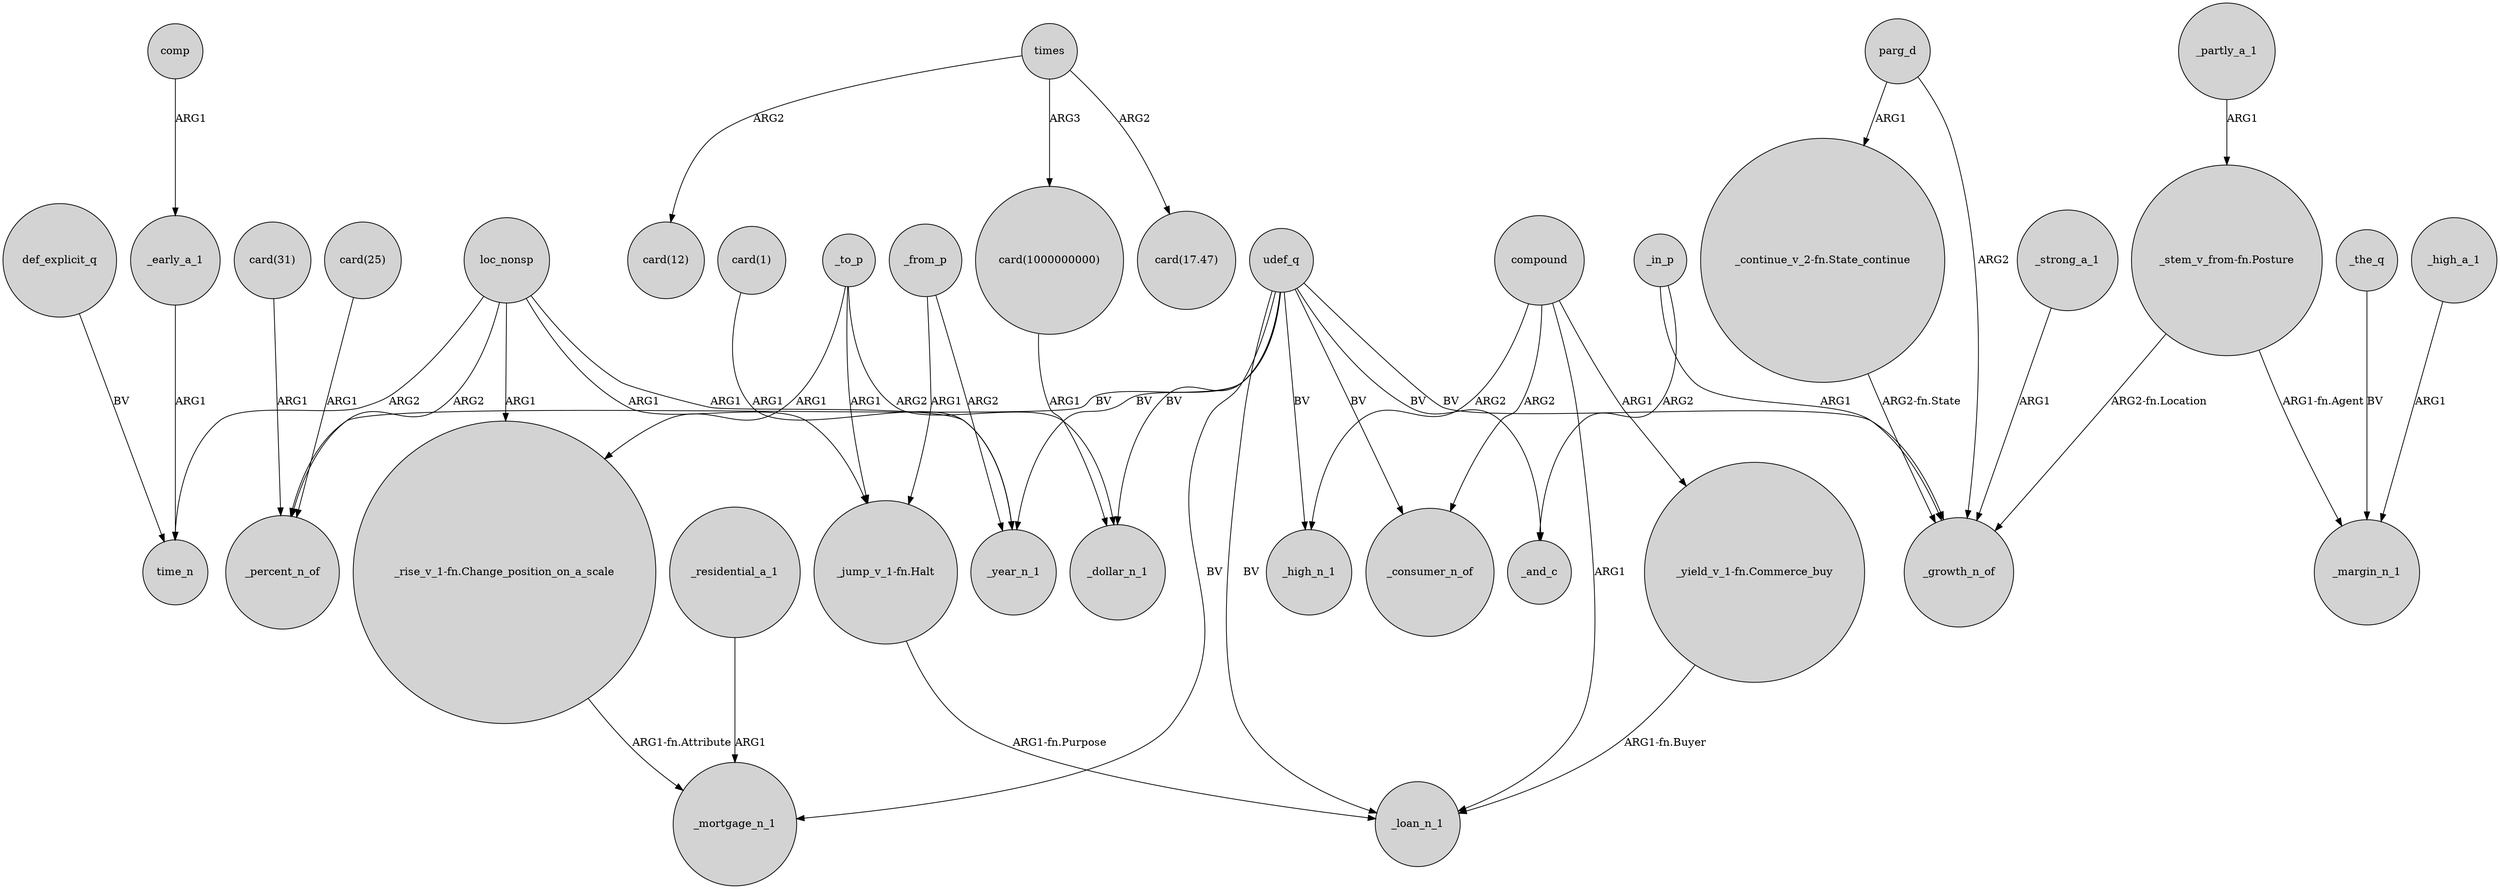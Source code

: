 digraph {
	node [shape=circle style=filled]
	_early_a_1 -> time_n [label=ARG1]
	"card(1000000000)" -> _dollar_n_1 [label=ARG1]
	"card(31)" -> _percent_n_of [label=ARG1]
	_in_p -> _and_c [label=ARG2]
	parg_d -> _growth_n_of [label=ARG2]
	compound -> _high_n_1 [label=ARG2]
	"_yield_v_1-fn.Commerce_buy" -> _loan_n_1 [label="ARG1-fn.Buyer"]
	_in_p -> _growth_n_of [label=ARG1]
	"card(1)" -> _year_n_1 [label=ARG1]
	parg_d -> "_continue_v_2-fn.State_continue" [label=ARG1]
	loc_nonsp -> _year_n_1 [label=ARG1]
	_to_p -> "_rise_v_1-fn.Change_position_on_a_scale" [label=ARG1]
	udef_q -> _loan_n_1 [label=BV]
	loc_nonsp -> "_rise_v_1-fn.Change_position_on_a_scale" [label=ARG1]
	"card(25)" -> _percent_n_of [label=ARG1]
	loc_nonsp -> "_jump_v_1-fn.Halt" [label=ARG1]
	times -> "card(17.47)" [label=ARG2]
	_residential_a_1 -> _mortgage_n_1 [label=ARG1]
	comp -> _early_a_1 [label=ARG1]
	_to_p -> _dollar_n_1 [label=ARG2]
	_from_p -> "_jump_v_1-fn.Halt" [label=ARG1]
	times -> "card(1000000000)" [label=ARG3]
	udef_q -> _and_c [label=BV]
	_the_q -> _margin_n_1 [label=BV]
	udef_q -> _mortgage_n_1 [label=BV]
	udef_q -> _high_n_1 [label=BV]
	times -> "card(12)" [label=ARG2]
	compound -> _loan_n_1 [label=ARG1]
	udef_q -> _percent_n_of [label=BV]
	udef_q -> _dollar_n_1 [label=BV]
	_high_a_1 -> _margin_n_1 [label=ARG1]
	_strong_a_1 -> _growth_n_of [label=ARG1]
	_from_p -> _year_n_1 [label=ARG2]
	"_stem_v_from-fn.Posture" -> _margin_n_1 [label="ARG1-fn.Agent"]
	"_stem_v_from-fn.Posture" -> _growth_n_of [label="ARG2-fn.Location"]
	udef_q -> _growth_n_of [label=BV]
	udef_q -> _consumer_n_of [label=BV]
	def_explicit_q -> time_n [label=BV]
	compound -> _consumer_n_of [label=ARG2]
	udef_q -> _year_n_1 [label=BV]
	compound -> "_yield_v_1-fn.Commerce_buy" [label=ARG1]
	loc_nonsp -> time_n [label=ARG2]
	"_continue_v_2-fn.State_continue" -> _growth_n_of [label="ARG2-fn.State"]
	"_rise_v_1-fn.Change_position_on_a_scale" -> _mortgage_n_1 [label="ARG1-fn.Attribute"]
	_to_p -> "_jump_v_1-fn.Halt" [label=ARG1]
	_partly_a_1 -> "_stem_v_from-fn.Posture" [label=ARG1]
	"_jump_v_1-fn.Halt" -> _loan_n_1 [label="ARG1-fn.Purpose"]
	loc_nonsp -> _percent_n_of [label=ARG2]
}
